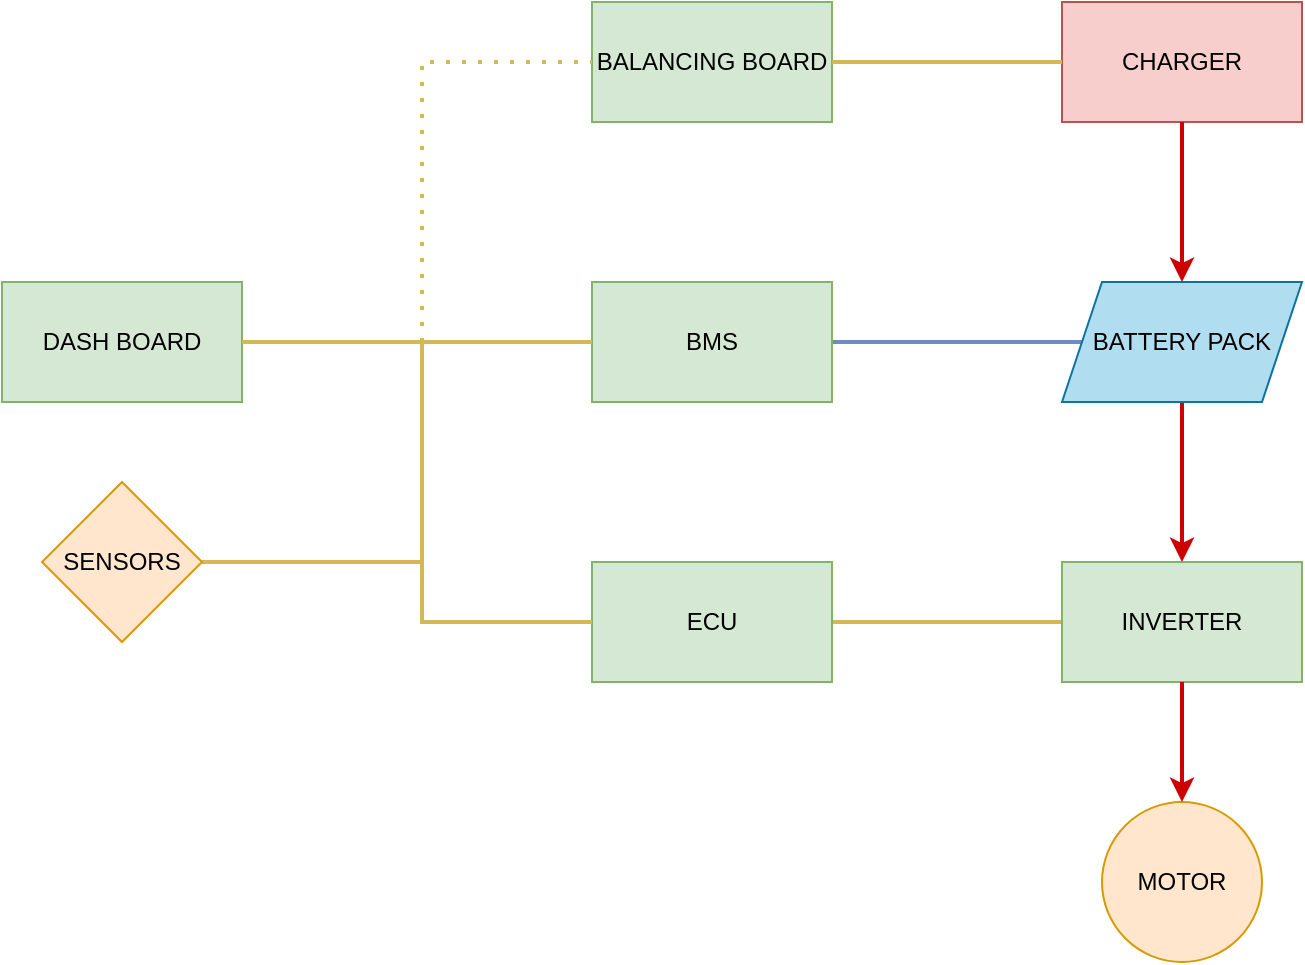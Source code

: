 <mxfile version="22.1.16" type="github">
  <diagram name="Page-1" id="ixCgtZ2oRhUL-easutmG">
    <mxGraphModel dx="1073" dy="579" grid="1" gridSize="10" guides="1" tooltips="1" connect="1" arrows="1" fold="1" page="1" pageScale="1" pageWidth="850" pageHeight="1100" math="0" shadow="0">
      <root>
        <mxCell id="0" />
        <mxCell id="1" parent="0" />
        <mxCell id="v12Ggh1zfAEF3U5AvZ3A-9" value="" style="edgeStyle=orthogonalEdgeStyle;rounded=0;orthogonalLoop=1;jettySize=auto;html=1;fillColor=#fff2cc;strokeColor=#d6b656;strokeWidth=2;endArrow=none;endFill=0;" edge="1" parent="1" source="4-KBnMw567zmz6jlA6m6-1" target="4-KBnMw567zmz6jlA6m6-22">
          <mxGeometry relative="1" as="geometry" />
        </mxCell>
        <mxCell id="4-KBnMw567zmz6jlA6m6-1" value="ECU" style="rounded=0;whiteSpace=wrap;html=1;fillColor=#d5e8d4;strokeColor=#82b366;" parent="1" vertex="1">
          <mxGeometry x="365" y="380" width="120" height="60" as="geometry" />
        </mxCell>
        <mxCell id="4-KBnMw567zmz6jlA6m6-2" value="BALANCING BOARD" style="whiteSpace=wrap;html=1;fillColor=#d5e8d4;strokeColor=#82b366;" parent="1" vertex="1">
          <mxGeometry x="365" y="100" width="120" height="60" as="geometry" />
        </mxCell>
        <mxCell id="4-KBnMw567zmz6jlA6m6-3" value="DASH BOARD" style="whiteSpace=wrap;html=1;fillColor=#d5e8d4;strokeColor=#82b366;" parent="1" vertex="1">
          <mxGeometry x="70" y="240" width="120" height="60" as="geometry" />
        </mxCell>
        <mxCell id="v12Ggh1zfAEF3U5AvZ3A-10" value="" style="edgeStyle=orthogonalEdgeStyle;rounded=0;orthogonalLoop=1;jettySize=auto;html=1;fillColor=#dae8fc;strokeColor=#6c8ebf;strokeWidth=2;endArrow=none;endFill=0;" edge="1" parent="1" source="4-KBnMw567zmz6jlA6m6-4" target="4-KBnMw567zmz6jlA6m6-34">
          <mxGeometry relative="1" as="geometry" />
        </mxCell>
        <mxCell id="4-KBnMw567zmz6jlA6m6-4" value="BMS" style="whiteSpace=wrap;html=1;fillColor=#d5e8d4;strokeColor=#82b366;" parent="1" vertex="1">
          <mxGeometry x="365" y="240" width="120" height="60" as="geometry" />
        </mxCell>
        <mxCell id="4-KBnMw567zmz6jlA6m6-22" value="INVERTER" style="whiteSpace=wrap;html=1;fillColor=#d5e8d4;strokeColor=#82b366;" parent="1" vertex="1">
          <mxGeometry x="600" y="380" width="120" height="60" as="geometry" />
        </mxCell>
        <mxCell id="4-KBnMw567zmz6jlA6m6-27" value="" style="endArrow=none;html=1;rounded=0;fillColor=#fff2cc;strokeColor=#d6b656;strokeWidth=2;entryX=0;entryY=0.5;entryDx=0;entryDy=0;" parent="1" target="4-KBnMw567zmz6jlA6m6-4" edge="1">
          <mxGeometry width="50" height="50" relative="1" as="geometry">
            <mxPoint x="280" y="270" as="sourcePoint" />
            <mxPoint x="310" y="280" as="targetPoint" />
            <Array as="points" />
          </mxGeometry>
        </mxCell>
        <mxCell id="4-KBnMw567zmz6jlA6m6-28" value="" style="endArrow=none;html=1;rounded=0;entryX=0;entryY=0.5;entryDx=0;entryDy=0;exitX=1;exitY=0.5;exitDx=0;exitDy=0;fillColor=#fff2cc;strokeColor=#d6b656;strokeWidth=2;" parent="1" source="4-KBnMw567zmz6jlA6m6-3" target="4-KBnMw567zmz6jlA6m6-1" edge="1">
          <mxGeometry width="50" height="50" relative="1" as="geometry">
            <mxPoint x="270" y="340" as="sourcePoint" />
            <mxPoint x="320" y="290" as="targetPoint" />
            <Array as="points">
              <mxPoint x="280" y="270" />
              <mxPoint x="280" y="410" />
            </Array>
          </mxGeometry>
        </mxCell>
        <mxCell id="4-KBnMw567zmz6jlA6m6-30" value="" style="endArrow=none;dashed=1;html=1;dashPattern=1 3;strokeWidth=2;rounded=0;entryX=0;entryY=0.5;entryDx=0;entryDy=0;fillColor=#fff2cc;strokeColor=#d6b656;" parent="1" target="4-KBnMw567zmz6jlA6m6-2" edge="1">
          <mxGeometry width="50" height="50" relative="1" as="geometry">
            <mxPoint x="280" y="270" as="sourcePoint" />
            <mxPoint x="490" y="170" as="targetPoint" />
            <Array as="points">
              <mxPoint x="280" y="130" />
            </Array>
          </mxGeometry>
        </mxCell>
        <mxCell id="4-KBnMw567zmz6jlA6m6-31" value="MOTOR" style="ellipse;whiteSpace=wrap;html=1;aspect=fixed;fillColor=#ffe6cc;strokeColor=#d79b00;" parent="1" vertex="1">
          <mxGeometry x="620" y="500" width="80" height="80" as="geometry" />
        </mxCell>
        <mxCell id="4-KBnMw567zmz6jlA6m6-37" style="edgeStyle=orthogonalEdgeStyle;rounded=0;orthogonalLoop=1;jettySize=auto;html=1;exitX=0.5;exitY=1;exitDx=0;exitDy=0;entryX=0.5;entryY=0;entryDx=0;entryDy=0;strokeWidth=2;strokeColor=#CC0000;fillColor=#a20025;" parent="1" source="4-KBnMw567zmz6jlA6m6-34" target="4-KBnMw567zmz6jlA6m6-22" edge="1">
          <mxGeometry relative="1" as="geometry" />
        </mxCell>
        <mxCell id="4-KBnMw567zmz6jlA6m6-34" value="BATTERY PACK" style="shape=parallelogram;perimeter=parallelogramPerimeter;whiteSpace=wrap;html=1;fixedSize=1;fillColor=#b1ddf0;strokeColor=#10739e;" parent="1" vertex="1">
          <mxGeometry x="600" y="240" width="120" height="60" as="geometry" />
        </mxCell>
        <mxCell id="v12Ggh1zfAEF3U5AvZ3A-2" value="CHARGER" style="rounded=0;whiteSpace=wrap;html=1;fillColor=#f8cecc;strokeColor=#b85450;" vertex="1" parent="1">
          <mxGeometry x="600" y="100" width="120" height="60" as="geometry" />
        </mxCell>
        <mxCell id="v12Ggh1zfAEF3U5AvZ3A-3" value="" style="endArrow=none;html=1;rounded=0;exitX=1;exitY=0.5;exitDx=0;exitDy=0;entryX=0;entryY=0.5;entryDx=0;entryDy=0;fillColor=#fff2cc;strokeColor=#d6b656;strokeWidth=2;" edge="1" parent="1" source="4-KBnMw567zmz6jlA6m6-2" target="v12Ggh1zfAEF3U5AvZ3A-2">
          <mxGeometry width="50" height="50" relative="1" as="geometry">
            <mxPoint x="540" y="210" as="sourcePoint" />
            <mxPoint x="590" y="160" as="targetPoint" />
            <Array as="points" />
          </mxGeometry>
        </mxCell>
        <mxCell id="v12Ggh1zfAEF3U5AvZ3A-4" value="" style="endArrow=classic;html=1;rounded=0;exitX=0.5;exitY=1;exitDx=0;exitDy=0;entryX=0.5;entryY=0;entryDx=0;entryDy=0;fillColor=#f8cecc;strokeColor=#CC0000;strokeWidth=2;" edge="1" parent="1" source="v12Ggh1zfAEF3U5AvZ3A-2" target="4-KBnMw567zmz6jlA6m6-34">
          <mxGeometry width="50" height="50" relative="1" as="geometry">
            <mxPoint x="580" y="210" as="sourcePoint" />
            <mxPoint x="630" y="160" as="targetPoint" />
          </mxGeometry>
        </mxCell>
        <mxCell id="v12Ggh1zfAEF3U5AvZ3A-6" value="" style="endArrow=classic;html=1;rounded=0;entryX=0.5;entryY=0;entryDx=0;entryDy=0;exitX=0.5;exitY=1;exitDx=0;exitDy=0;fillColor=#a20025;strokeColor=#CC0000;strokeWidth=2;" edge="1" parent="1" source="4-KBnMw567zmz6jlA6m6-22" target="4-KBnMw567zmz6jlA6m6-31">
          <mxGeometry width="50" height="50" relative="1" as="geometry">
            <mxPoint x="540" y="240" as="sourcePoint" />
            <mxPoint x="590" y="190" as="targetPoint" />
          </mxGeometry>
        </mxCell>
        <mxCell id="v12Ggh1zfAEF3U5AvZ3A-8" style="edgeStyle=orthogonalEdgeStyle;rounded=0;orthogonalLoop=1;jettySize=auto;html=1;exitX=1;exitY=0.5;exitDx=0;exitDy=0;endArrow=none;endFill=0;strokeWidth=2;fillColor=#fff2cc;strokeColor=#d6b656;" edge="1" parent="1" source="v12Ggh1zfAEF3U5AvZ3A-7">
          <mxGeometry relative="1" as="geometry">
            <mxPoint x="280" y="380" as="targetPoint" />
          </mxGeometry>
        </mxCell>
        <mxCell id="v12Ggh1zfAEF3U5AvZ3A-7" value="SENSORS" style="rhombus;whiteSpace=wrap;html=1;fillColor=#ffe6cc;strokeColor=#d79b00;" vertex="1" parent="1">
          <mxGeometry x="90" y="340" width="80" height="80" as="geometry" />
        </mxCell>
      </root>
    </mxGraphModel>
  </diagram>
</mxfile>
